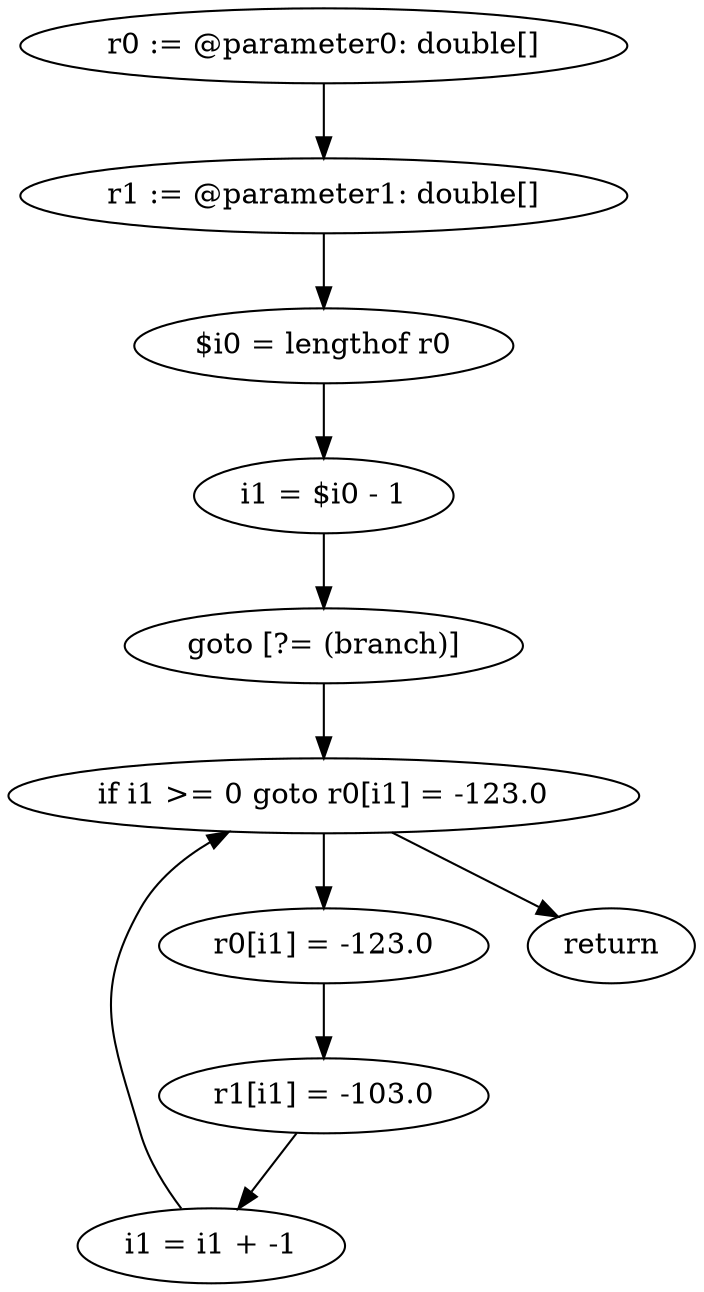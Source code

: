 digraph "unitGraph" {
    "r0 := @parameter0: double[]"
    "r1 := @parameter1: double[]"
    "$i0 = lengthof r0"
    "i1 = $i0 - 1"
    "goto [?= (branch)]"
    "r0[i1] = -123.0"
    "r1[i1] = -103.0"
    "i1 = i1 + -1"
    "if i1 >= 0 goto r0[i1] = -123.0"
    "return"
    "r0 := @parameter0: double[]"->"r1 := @parameter1: double[]";
    "r1 := @parameter1: double[]"->"$i0 = lengthof r0";
    "$i0 = lengthof r0"->"i1 = $i0 - 1";
    "i1 = $i0 - 1"->"goto [?= (branch)]";
    "goto [?= (branch)]"->"if i1 >= 0 goto r0[i1] = -123.0";
    "r0[i1] = -123.0"->"r1[i1] = -103.0";
    "r1[i1] = -103.0"->"i1 = i1 + -1";
    "i1 = i1 + -1"->"if i1 >= 0 goto r0[i1] = -123.0";
    "if i1 >= 0 goto r0[i1] = -123.0"->"return";
    "if i1 >= 0 goto r0[i1] = -123.0"->"r0[i1] = -123.0";
}
